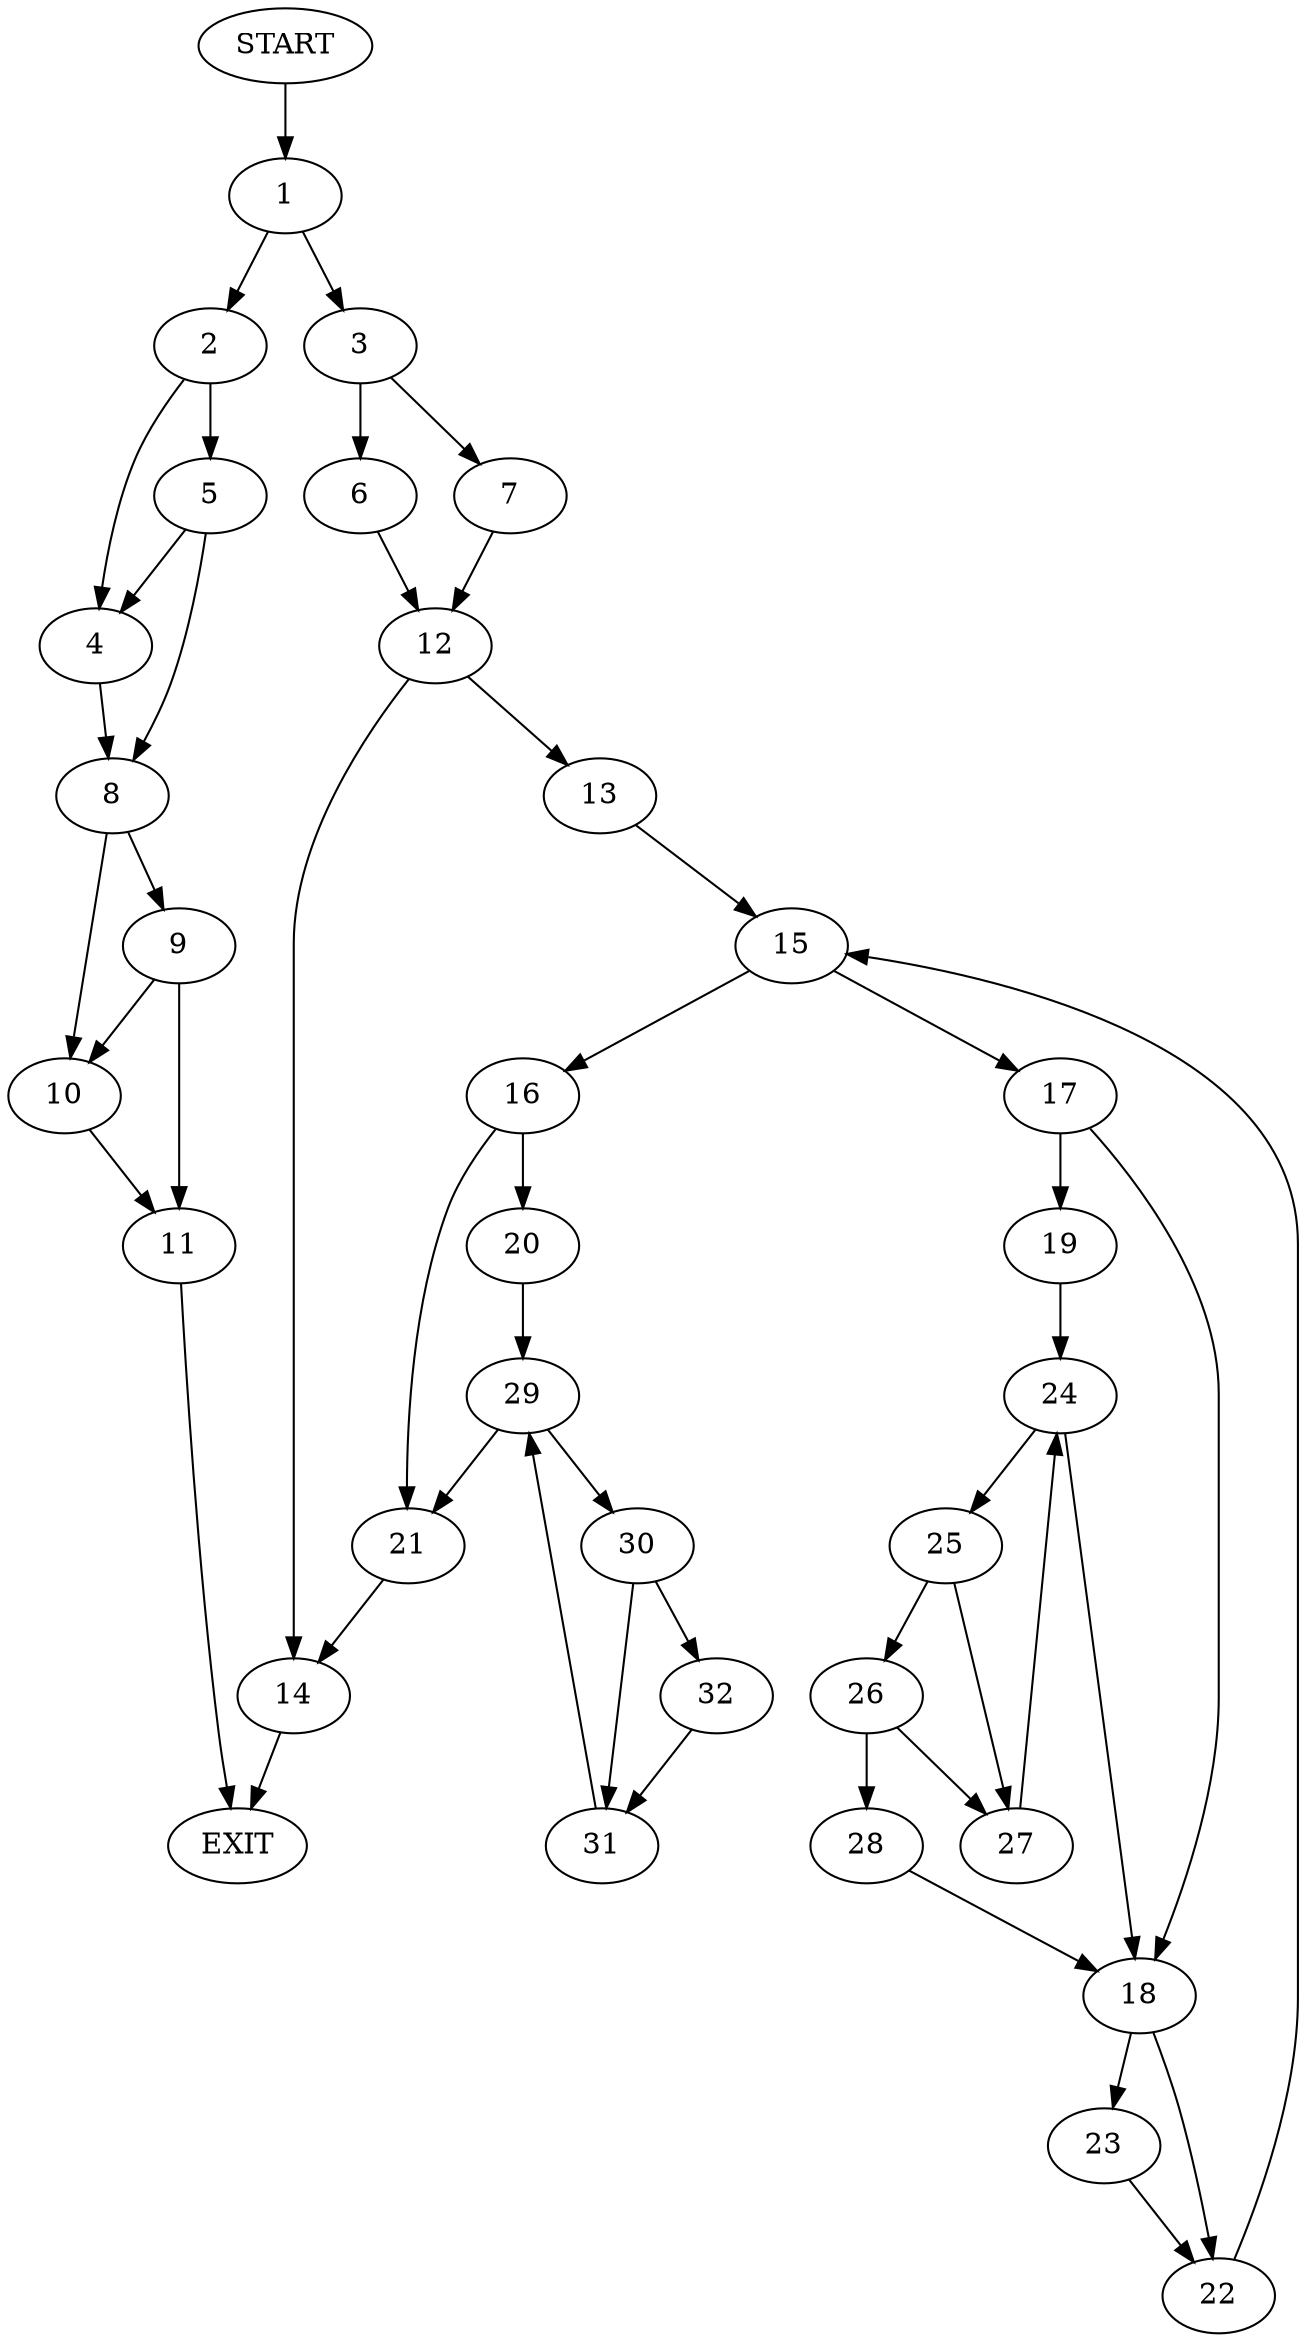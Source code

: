 digraph {
0 [label="START"]
33 [label="EXIT"]
0 -> 1
1 -> 2
1 -> 3
2 -> 4
2 -> 5
3 -> 6
3 -> 7
5 -> 8
5 -> 4
4 -> 8
8 -> 9
8 -> 10
10 -> 11
9 -> 11
9 -> 10
11 -> 33
6 -> 12
7 -> 12
12 -> 13
12 -> 14
13 -> 15
14 -> 33
15 -> 16
15 -> 17
17 -> 18
17 -> 19
16 -> 20
16 -> 21
18 -> 22
18 -> 23
19 -> 24
24 -> 18
24 -> 25
25 -> 26
25 -> 27
26 -> 28
26 -> 27
27 -> 24
28 -> 18
22 -> 15
23 -> 22
20 -> 29
21 -> 14
29 -> 21
29 -> 30
30 -> 31
30 -> 32
31 -> 29
32 -> 31
}

